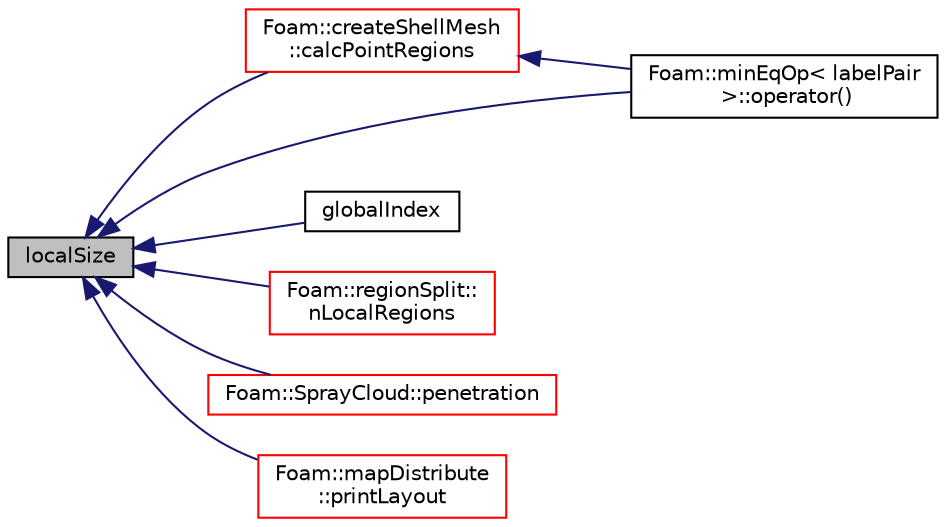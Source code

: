 digraph "localSize"
{
  bgcolor="transparent";
  edge [fontname="Helvetica",fontsize="10",labelfontname="Helvetica",labelfontsize="10"];
  node [fontname="Helvetica",fontsize="10",shape=record];
  rankdir="LR";
  Node1 [label="localSize",height=0.2,width=0.4,color="black", fillcolor="grey75", style="filled", fontcolor="black"];
  Node1 -> Node2 [dir="back",color="midnightblue",fontsize="10",style="solid",fontname="Helvetica"];
  Node2 [label="Foam::createShellMesh\l::calcPointRegions",height=0.2,width=0.4,color="red",URL="$a00436.html#abd09fd2558d9fc41e9a503ce2976fe5f",tooltip="Helper: calculate point regions. The point region is the. "];
  Node2 -> Node3 [dir="back",color="midnightblue",fontsize="10",style="solid",fontname="Helvetica"];
  Node3 [label="Foam::minEqOp\< labelPair\l \>::operator()",height=0.2,width=0.4,color="black",URL="$a01494.html#a131b2d9d4e100f101911f04944600277"];
  Node1 -> Node4 [dir="back",color="midnightblue",fontsize="10",style="solid",fontname="Helvetica"];
  Node4 [label="globalIndex",height=0.2,width=0.4,color="black",URL="$a00933.html#a39ebbeaca6850dfbcf3f8c2d7305feb9",tooltip="Construct from local max size. Does communication with default. "];
  Node1 -> Node5 [dir="back",color="midnightblue",fontsize="10",style="solid",fontname="Helvetica"];
  Node5 [label="Foam::regionSplit::\lnLocalRegions",height=0.2,width=0.4,color="red",URL="$a02149.html#abb30b377ae0b502454a8de06f7ac82ad",tooltip="Return local number of regions. "];
  Node1 -> Node3 [dir="back",color="midnightblue",fontsize="10",style="solid",fontname="Helvetica"];
  Node1 -> Node6 [dir="back",color="midnightblue",fontsize="10",style="solid",fontname="Helvetica"];
  Node6 [label="Foam::SprayCloud::penetration",height=0.2,width=0.4,color="red",URL="$a02417.html#aa8e8605f7454fbb76092407fb1906597",tooltip="Penetration for fraction [0-1] of the current total mass. "];
  Node1 -> Node7 [dir="back",color="midnightblue",fontsize="10",style="solid",fontname="Helvetica"];
  Node7 [label="Foam::mapDistribute\l::printLayout",height=0.2,width=0.4,color="red",URL="$a01405.html#a2abaa53e895354873ce82ba99628ffb2",tooltip="Debug: print layout. Can only be used on maps with sorted. "];
}
